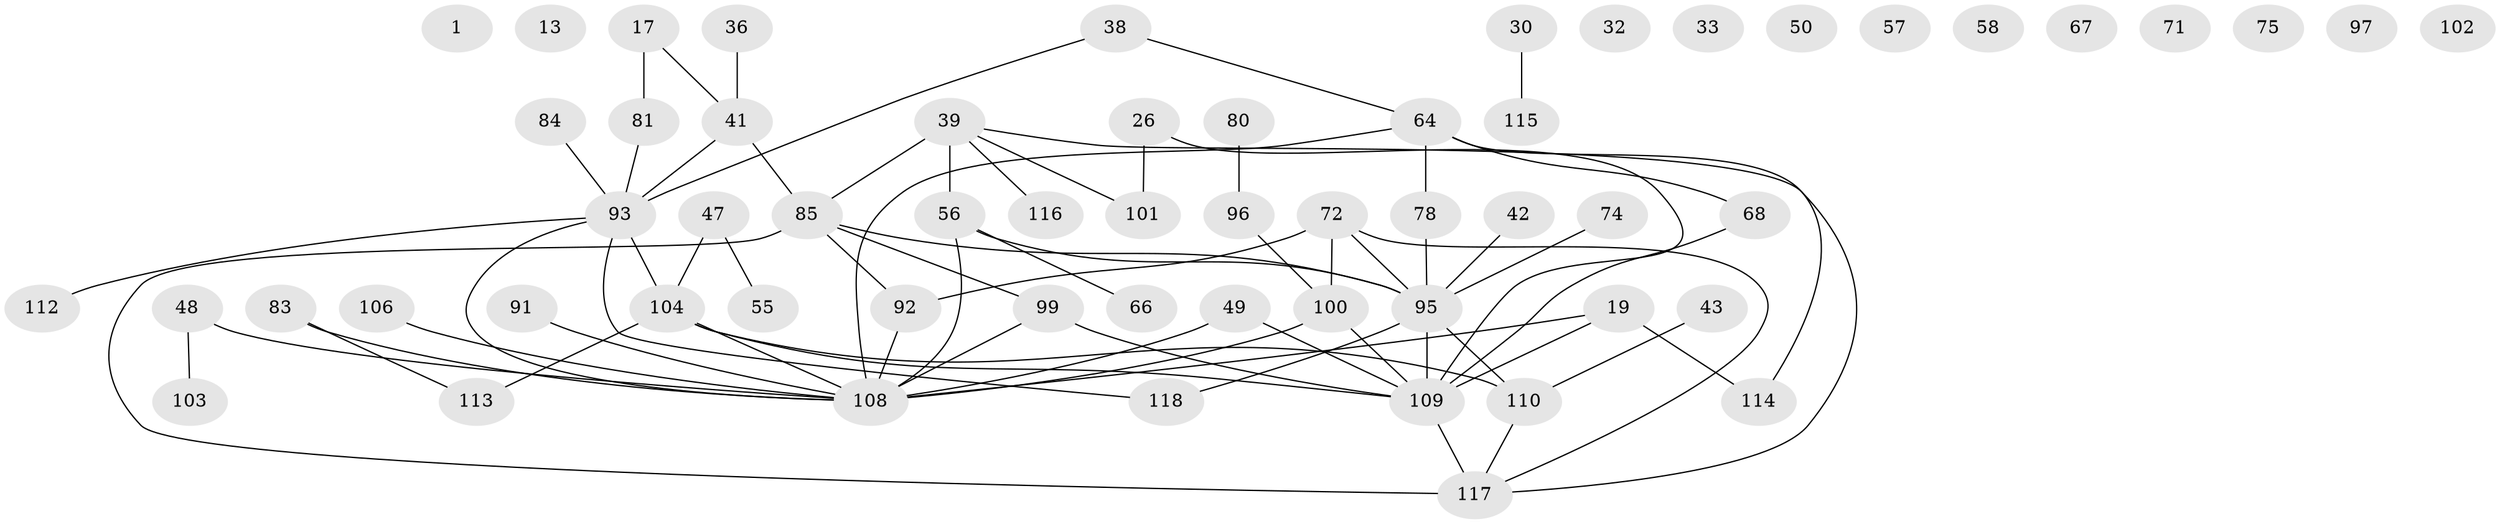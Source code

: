 // original degree distribution, {0: 0.1016949152542373, 2: 0.2796610169491525, 4: 0.06779661016949153, 6: 0.025423728813559324, 5: 0.07627118644067797, 1: 0.1694915254237288, 3: 0.2542372881355932, 7: 0.025423728813559324}
// Generated by graph-tools (version 1.1) at 2025/42/03/04/25 21:42:19]
// undirected, 59 vertices, 70 edges
graph export_dot {
graph [start="1"]
  node [color=gray90,style=filled];
  1;
  13;
  17;
  19;
  26;
  30;
  32;
  33;
  36;
  38;
  39;
  41;
  42;
  43;
  47;
  48;
  49;
  50;
  55;
  56 [super="+27"];
  57;
  58;
  64;
  66 [super="+4"];
  67;
  68 [super="+16"];
  71;
  72 [super="+8"];
  74;
  75;
  78 [super="+63"];
  80;
  81 [super="+2"];
  83;
  84;
  85 [super="+61+51+54"];
  91;
  92 [super="+52"];
  93 [super="+45+77+44+87"];
  95 [super="+11+24+82"];
  96;
  97;
  99 [super="+31+90"];
  100;
  101;
  102;
  103;
  104 [super="+3+22+89+69+88"];
  106;
  108 [super="+37+98+105+94"];
  109 [super="+46+65+107+10"];
  110;
  112;
  113;
  114;
  115;
  116;
  117 [super="+79+111"];
  118;
  17 -- 41;
  17 -- 81;
  19 -- 114;
  19 -- 108 [weight=2];
  19 -- 109 [weight=4];
  26 -- 101;
  26 -- 109;
  30 -- 115;
  36 -- 41;
  38 -- 64;
  38 -- 93;
  39 -- 56 [weight=2];
  39 -- 101;
  39 -- 116;
  39 -- 85 [weight=2];
  39 -- 117;
  41 -- 93;
  41 -- 85;
  42 -- 95;
  43 -- 110;
  47 -- 55;
  47 -- 104;
  48 -- 103;
  48 -- 108;
  49 -- 109;
  49 -- 108;
  56 -- 95;
  56 -- 108;
  56 -- 66;
  64 -- 78 [weight=2];
  64 -- 114;
  64 -- 68;
  64 -- 108;
  68 -- 109;
  72 -- 117;
  72 -- 100;
  72 -- 92;
  72 -- 95;
  74 -- 95;
  78 -- 95;
  80 -- 96;
  81 -- 93;
  83 -- 113;
  83 -- 108;
  84 -- 93;
  85 -- 92 [weight=2];
  85 -- 99;
  85 -- 95 [weight=2];
  85 -- 117;
  91 -- 108;
  92 -- 108 [weight=2];
  93 -- 112;
  93 -- 118;
  93 -- 104 [weight=3];
  93 -- 108;
  95 -- 110;
  95 -- 118;
  95 -- 109 [weight=2];
  96 -- 100;
  99 -- 109;
  99 -- 108;
  100 -- 109;
  100 -- 108;
  104 -- 113;
  104 -- 109 [weight=3];
  104 -- 110;
  104 -- 108 [weight=2];
  106 -- 108;
  109 -- 117 [weight=2];
  110 -- 117;
}
